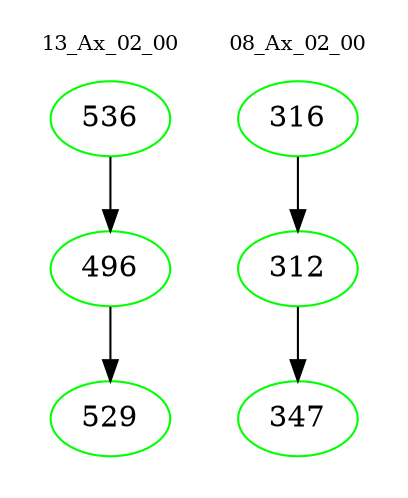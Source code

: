 digraph{
subgraph cluster_0 {
color = white
label = "13_Ax_02_00";
fontsize=10;
T0_536 [label="536", color="green"]
T0_536 -> T0_496 [color="black"]
T0_496 [label="496", color="green"]
T0_496 -> T0_529 [color="black"]
T0_529 [label="529", color="green"]
}
subgraph cluster_1 {
color = white
label = "08_Ax_02_00";
fontsize=10;
T1_316 [label="316", color="green"]
T1_316 -> T1_312 [color="black"]
T1_312 [label="312", color="green"]
T1_312 -> T1_347 [color="black"]
T1_347 [label="347", color="green"]
}
}

